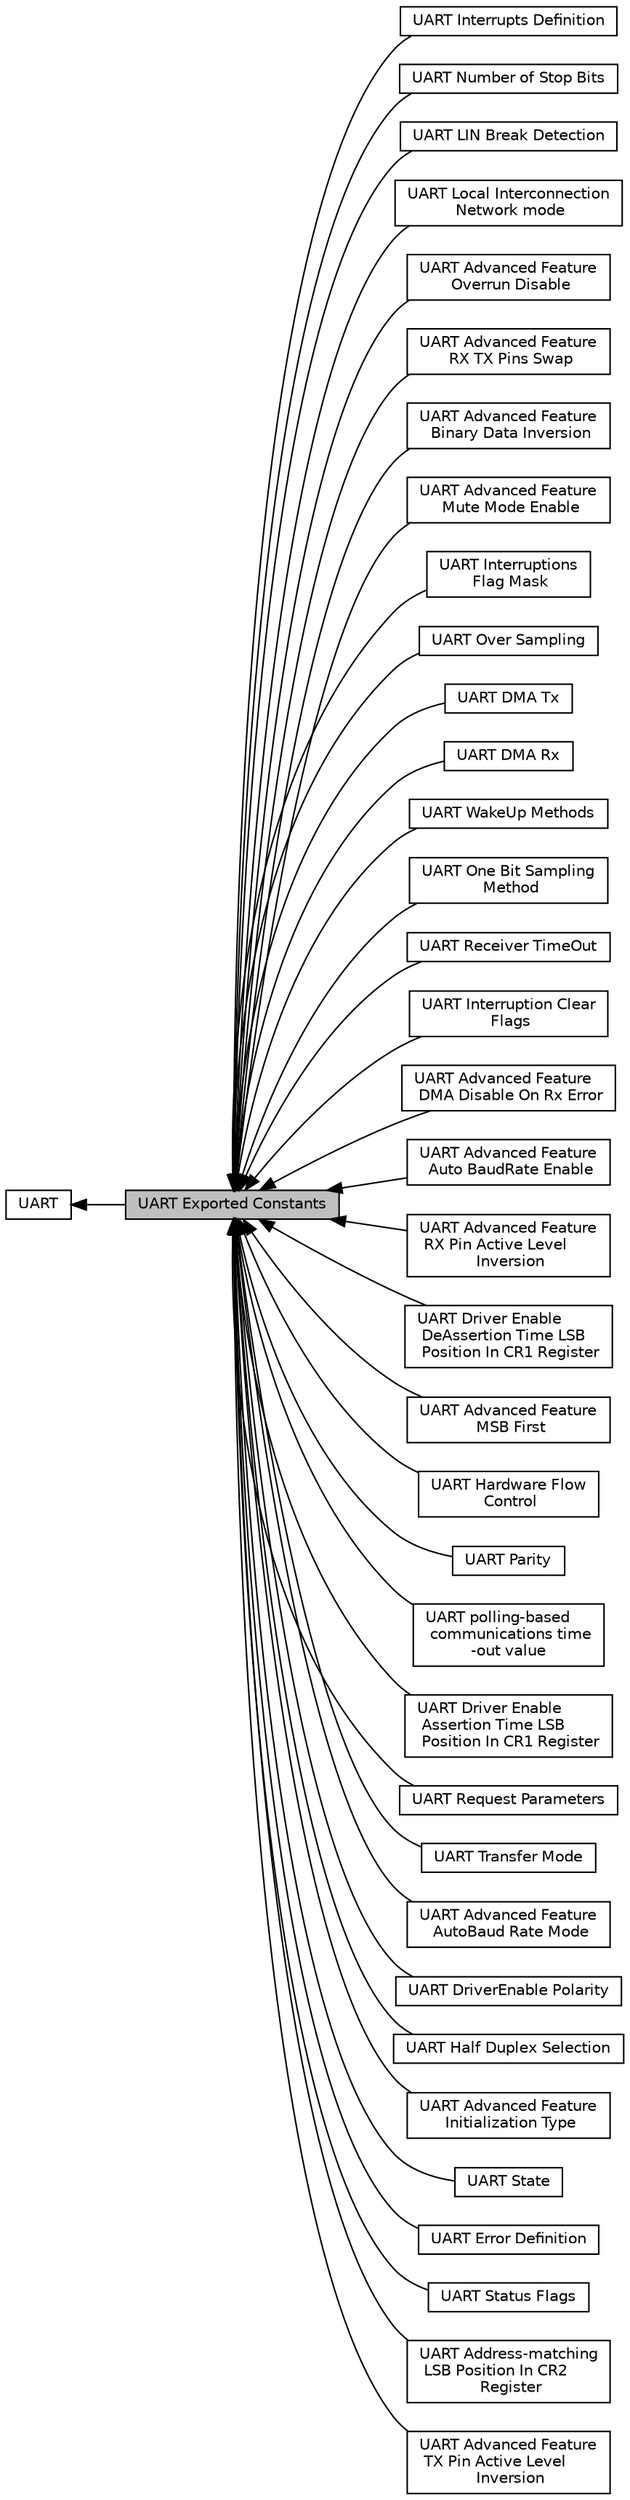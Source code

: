 digraph "UART Exported Constants"
{
  edge [fontname="Helvetica",fontsize="10",labelfontname="Helvetica",labelfontsize="10"];
  node [fontname="Helvetica",fontsize="10",shape=record];
  rankdir=LR;
  Node36 [label="UART Interrupts Definition",height=0.2,width=0.4,color="black", fillcolor="white", style="filled",URL="$group___u_a_r_t___interrupt__definition.html",tooltip="   Elements values convention: 0000ZZZZ0XXYYYYYb  "];
  Node3 [label="UART Number of Stop Bits",height=0.2,width=0.4,color="black", fillcolor="white", style="filled",URL="$group___u_a_r_t___stop___bits.html"];
  Node13 [label="UART LIN Break Detection",height=0.2,width=0.4,color="black", fillcolor="white", style="filled",URL="$group___u_a_r_t___l_i_n___break___detection.html"];
  Node12 [label="UART Local Interconnection\l Network mode",height=0.2,width=0.4,color="black", fillcolor="white", style="filled",URL="$group___u_a_r_t___l_i_n.html"];
  Node24 [label="UART Advanced Feature\l Overrun Disable",height=0.2,width=0.4,color="black", fillcolor="white", style="filled",URL="$group___u_a_r_t___overrun___disable.html"];
  Node23 [label="UART Advanced Feature\l RX TX Pins Swap",height=0.2,width=0.4,color="black", fillcolor="white", style="filled",URL="$group___u_a_r_t___rx___tx___swap.html"];
  Node22 [label="UART Advanced Feature\l Binary Data Inversion",height=0.2,width=0.4,color="black", fillcolor="white", style="filled",URL="$group___u_a_r_t___data___inv.html"];
  Node28 [label="UART Advanced Feature\l Mute Mode Enable",height=0.2,width=0.4,color="black", fillcolor="white", style="filled",URL="$group___u_a_r_t___mute___mode.html"];
  Node33 [label="UART Interruptions\l Flag Mask",height=0.2,width=0.4,color="black", fillcolor="white", style="filled",URL="$group___u_a_r_t___interruption___mask.html"];
  Node8 [label="UART Over Sampling",height=0.2,width=0.4,color="black", fillcolor="white", style="filled",URL="$group___u_a_r_t___over___sampling.html"];
  Node14 [label="UART DMA Tx",height=0.2,width=0.4,color="black", fillcolor="white", style="filled",URL="$group___u_a_r_t___d_m_a___tx.html"];
  Node15 [label="UART DMA Rx",height=0.2,width=0.4,color="black", fillcolor="white", style="filled",URL="$group___u_a_r_t___d_m_a___rx.html"];
  Node17 [label="UART WakeUp Methods",height=0.2,width=0.4,color="black", fillcolor="white", style="filled",URL="$group___u_a_r_t___wake_up___methods.html"];
  Node9 [label="UART One Bit Sampling\l Method",height=0.2,width=0.4,color="black", fillcolor="white", style="filled",URL="$group___u_a_r_t___one_bit___sampling.html"];
  Node11 [label="UART Receiver TimeOut",height=0.2,width=0.4,color="black", fillcolor="white", style="filled",URL="$group___u_a_r_t___receiver___time_out.html"];
  Node37 [label="UART Interruption Clear\l Flags",height=0.2,width=0.4,color="black", fillcolor="white", style="filled",URL="$group___u_a_r_t___i_t___c_l_e_a_r___flags.html"];
  Node26 [label="UART Advanced Feature\l DMA Disable On Rx Error",height=0.2,width=0.4,color="black", fillcolor="white", style="filled",URL="$group___u_a_r_t___d_m_a___disable__on___rx___error.html"];
  Node25 [label="UART Advanced Feature\l Auto BaudRate Enable",height=0.2,width=0.4,color="black", fillcolor="white", style="filled",URL="$group___u_a_r_t___auto_baud_rate___enable.html"];
  Node21 [label="UART Advanced Feature\l RX Pin Active Level\l Inversion",height=0.2,width=0.4,color="black", fillcolor="white", style="filled",URL="$group___u_a_r_t___rx___inv.html"];
  Node32 [label="UART Driver Enable\l DeAssertion Time LSB\l Position In CR1 Register",height=0.2,width=0.4,color="black", fillcolor="white", style="filled",URL="$group___u_a_r_t___c_r1___d_e_d_t___a_d_d_r_e_s_s___l_s_b___p_o_s.html"];
  Node27 [label="UART Advanced Feature\l MSB First",height=0.2,width=0.4,color="black", fillcolor="white", style="filled",URL="$group___u_a_r_t___m_s_b___first.html"];
  Node5 [label="UART Hardware Flow\l Control",height=0.2,width=0.4,color="black", fillcolor="white", style="filled",URL="$group___u_a_r_t___hardware___flow___control.html"];
  Node4 [label="UART Parity",height=0.2,width=0.4,color="black", fillcolor="white", style="filled",URL="$group___u_a_r_t___parity.html"];
  Node34 [label="UART polling-based\l communications time\l-out value",height=0.2,width=0.4,color="black", fillcolor="white", style="filled",URL="$group___u_a_r_t___time_out___value.html"];
  Node31 [label="UART Driver Enable\l Assertion Time LSB\l Position In CR1 Register",height=0.2,width=0.4,color="black", fillcolor="white", style="filled",URL="$group___u_a_r_t___c_r1___d_e_a_t___a_d_d_r_e_s_s___l_s_b___p_o_s.html"];
  Node18 [label="UART Request Parameters",height=0.2,width=0.4,color="black", fillcolor="white", style="filled",URL="$group___u_a_r_t___request___parameters.html"];
  Node6 [label="UART Transfer Mode",height=0.2,width=0.4,color="black", fillcolor="white", style="filled",URL="$group___u_a_r_t___mode.html"];
  Node10 [label="UART Advanced Feature\l AutoBaud Rate Mode",height=0.2,width=0.4,color="black", fillcolor="white", style="filled",URL="$group___u_a_r_t___auto_baud___rate___mode.html"];
  Node30 [label="UART DriverEnable Polarity",height=0.2,width=0.4,color="black", fillcolor="white", style="filled",URL="$group___u_a_r_t___driver_enable___polarity.html"];
  Node16 [label="UART Half Duplex Selection",height=0.2,width=0.4,color="black", fillcolor="white", style="filled",URL="$group___u_a_r_t___half___duplex___selection.html"];
  Node19 [label="UART Advanced Feature\l Initialization Type",height=0.2,width=0.4,color="black", fillcolor="white", style="filled",URL="$group___u_a_r_t___advanced___features___initialization___type.html"];
  Node7 [label="UART State",height=0.2,width=0.4,color="black", fillcolor="white", style="filled",URL="$group___u_a_r_t___state.html"];
  Node2 [label="UART Error Definition",height=0.2,width=0.4,color="black", fillcolor="white", style="filled",URL="$group___u_a_r_t___error___definition.html"];
  Node35 [label="UART Status Flags",height=0.2,width=0.4,color="black", fillcolor="white", style="filled",URL="$group___u_a_r_t___flags.html",tooltip="   Elements values convention: 0xXXXX  "];
  Node1 [label="UART",height=0.2,width=0.4,color="black", fillcolor="white", style="filled",URL="$group___u_a_r_t.html",tooltip="HAL UART module driver. "];
  Node0 [label="UART Exported Constants",height=0.2,width=0.4,color="black", fillcolor="grey75", style="filled", fontcolor="black"];
  Node29 [label="UART Address-matching\l LSB Position In CR2\l Register",height=0.2,width=0.4,color="black", fillcolor="white", style="filled",URL="$group___u_a_r_t___c_r2___a_d_d_r_e_s_s___l_s_b___p_o_s.html"];
  Node20 [label="UART Advanced Feature\l TX Pin Active Level\l Inversion",height=0.2,width=0.4,color="black", fillcolor="white", style="filled",URL="$group___u_a_r_t___tx___inv.html"];
  Node1->Node0 [shape=plaintext, dir="back", style="solid"];
  Node0->Node2 [shape=plaintext, dir="back", style="solid"];
  Node0->Node3 [shape=plaintext, dir="back", style="solid"];
  Node0->Node4 [shape=plaintext, dir="back", style="solid"];
  Node0->Node5 [shape=plaintext, dir="back", style="solid"];
  Node0->Node6 [shape=plaintext, dir="back", style="solid"];
  Node0->Node7 [shape=plaintext, dir="back", style="solid"];
  Node0->Node8 [shape=plaintext, dir="back", style="solid"];
  Node0->Node9 [shape=plaintext, dir="back", style="solid"];
  Node0->Node10 [shape=plaintext, dir="back", style="solid"];
  Node0->Node11 [shape=plaintext, dir="back", style="solid"];
  Node0->Node12 [shape=plaintext, dir="back", style="solid"];
  Node0->Node13 [shape=plaintext, dir="back", style="solid"];
  Node0->Node14 [shape=plaintext, dir="back", style="solid"];
  Node0->Node15 [shape=plaintext, dir="back", style="solid"];
  Node0->Node16 [shape=plaintext, dir="back", style="solid"];
  Node0->Node17 [shape=plaintext, dir="back", style="solid"];
  Node0->Node18 [shape=plaintext, dir="back", style="solid"];
  Node0->Node19 [shape=plaintext, dir="back", style="solid"];
  Node0->Node20 [shape=plaintext, dir="back", style="solid"];
  Node0->Node21 [shape=plaintext, dir="back", style="solid"];
  Node0->Node22 [shape=plaintext, dir="back", style="solid"];
  Node0->Node23 [shape=plaintext, dir="back", style="solid"];
  Node0->Node24 [shape=plaintext, dir="back", style="solid"];
  Node0->Node25 [shape=plaintext, dir="back", style="solid"];
  Node0->Node26 [shape=plaintext, dir="back", style="solid"];
  Node0->Node27 [shape=plaintext, dir="back", style="solid"];
  Node0->Node28 [shape=plaintext, dir="back", style="solid"];
  Node0->Node29 [shape=plaintext, dir="back", style="solid"];
  Node0->Node30 [shape=plaintext, dir="back", style="solid"];
  Node0->Node31 [shape=plaintext, dir="back", style="solid"];
  Node0->Node32 [shape=plaintext, dir="back", style="solid"];
  Node0->Node33 [shape=plaintext, dir="back", style="solid"];
  Node0->Node34 [shape=plaintext, dir="back", style="solid"];
  Node0->Node35 [shape=plaintext, dir="back", style="solid"];
  Node0->Node36 [shape=plaintext, dir="back", style="solid"];
  Node0->Node37 [shape=plaintext, dir="back", style="solid"];
}
